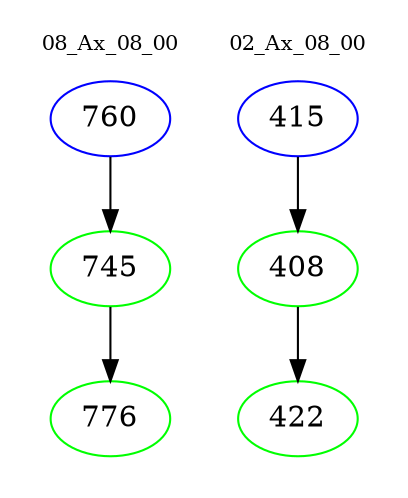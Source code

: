 digraph{
subgraph cluster_0 {
color = white
label = "08_Ax_08_00";
fontsize=10;
T0_760 [label="760", color="blue"]
T0_760 -> T0_745 [color="black"]
T0_745 [label="745", color="green"]
T0_745 -> T0_776 [color="black"]
T0_776 [label="776", color="green"]
}
subgraph cluster_1 {
color = white
label = "02_Ax_08_00";
fontsize=10;
T1_415 [label="415", color="blue"]
T1_415 -> T1_408 [color="black"]
T1_408 [label="408", color="green"]
T1_408 -> T1_422 [color="black"]
T1_422 [label="422", color="green"]
}
}
